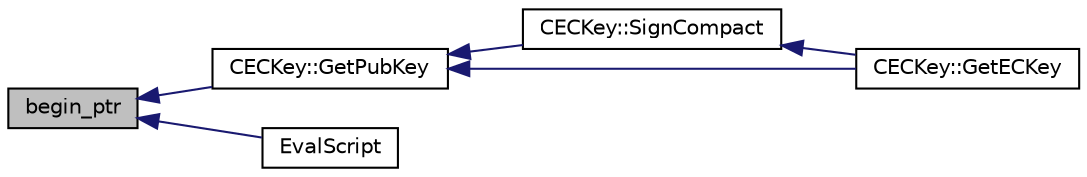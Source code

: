 digraph "begin_ptr"
{
  edge [fontname="Helvetica",fontsize="10",labelfontname="Helvetica",labelfontsize="10"];
  node [fontname="Helvetica",fontsize="10",shape=record];
  rankdir="LR";
  Node1 [label="begin_ptr",height=0.2,width=0.4,color="black", fillcolor="grey75", style="filled", fontcolor="black"];
  Node1 -> Node2 [dir="back",color="midnightblue",fontsize="10",style="solid",fontname="Helvetica"];
  Node2 [label="CECKey::GetPubKey",height=0.2,width=0.4,color="black", fillcolor="white", style="filled",URL="$db/d7f/class_c_e_c_key.html#ab3cb52ca6bf3bdd55be9152a76da9112"];
  Node2 -> Node3 [dir="back",color="midnightblue",fontsize="10",style="solid",fontname="Helvetica"];
  Node3 [label="CECKey::SignCompact",height=0.2,width=0.4,color="black", fillcolor="white", style="filled",URL="$db/d7f/class_c_e_c_key.html#ae7dae2b7062d1ba864c923e72fb5ede3"];
  Node3 -> Node4 [dir="back",color="midnightblue",fontsize="10",style="solid",fontname="Helvetica"];
  Node4 [label="CECKey::GetECKey",height=0.2,width=0.4,color="black", fillcolor="white", style="filled",URL="$db/d7f/class_c_e_c_key.html#a1a2e6828d8d29d2919d8377cbb14933a"];
  Node2 -> Node4 [dir="back",color="midnightblue",fontsize="10",style="solid",fontname="Helvetica"];
  Node1 -> Node5 [dir="back",color="midnightblue",fontsize="10",style="solid",fontname="Helvetica"];
  Node5 [label="EvalScript",height=0.2,width=0.4,color="black", fillcolor="white", style="filled",URL="$de/d7f/script_8h.html#a95e4207f5f6abd316a0678f3ed8ee2f2"];
}
